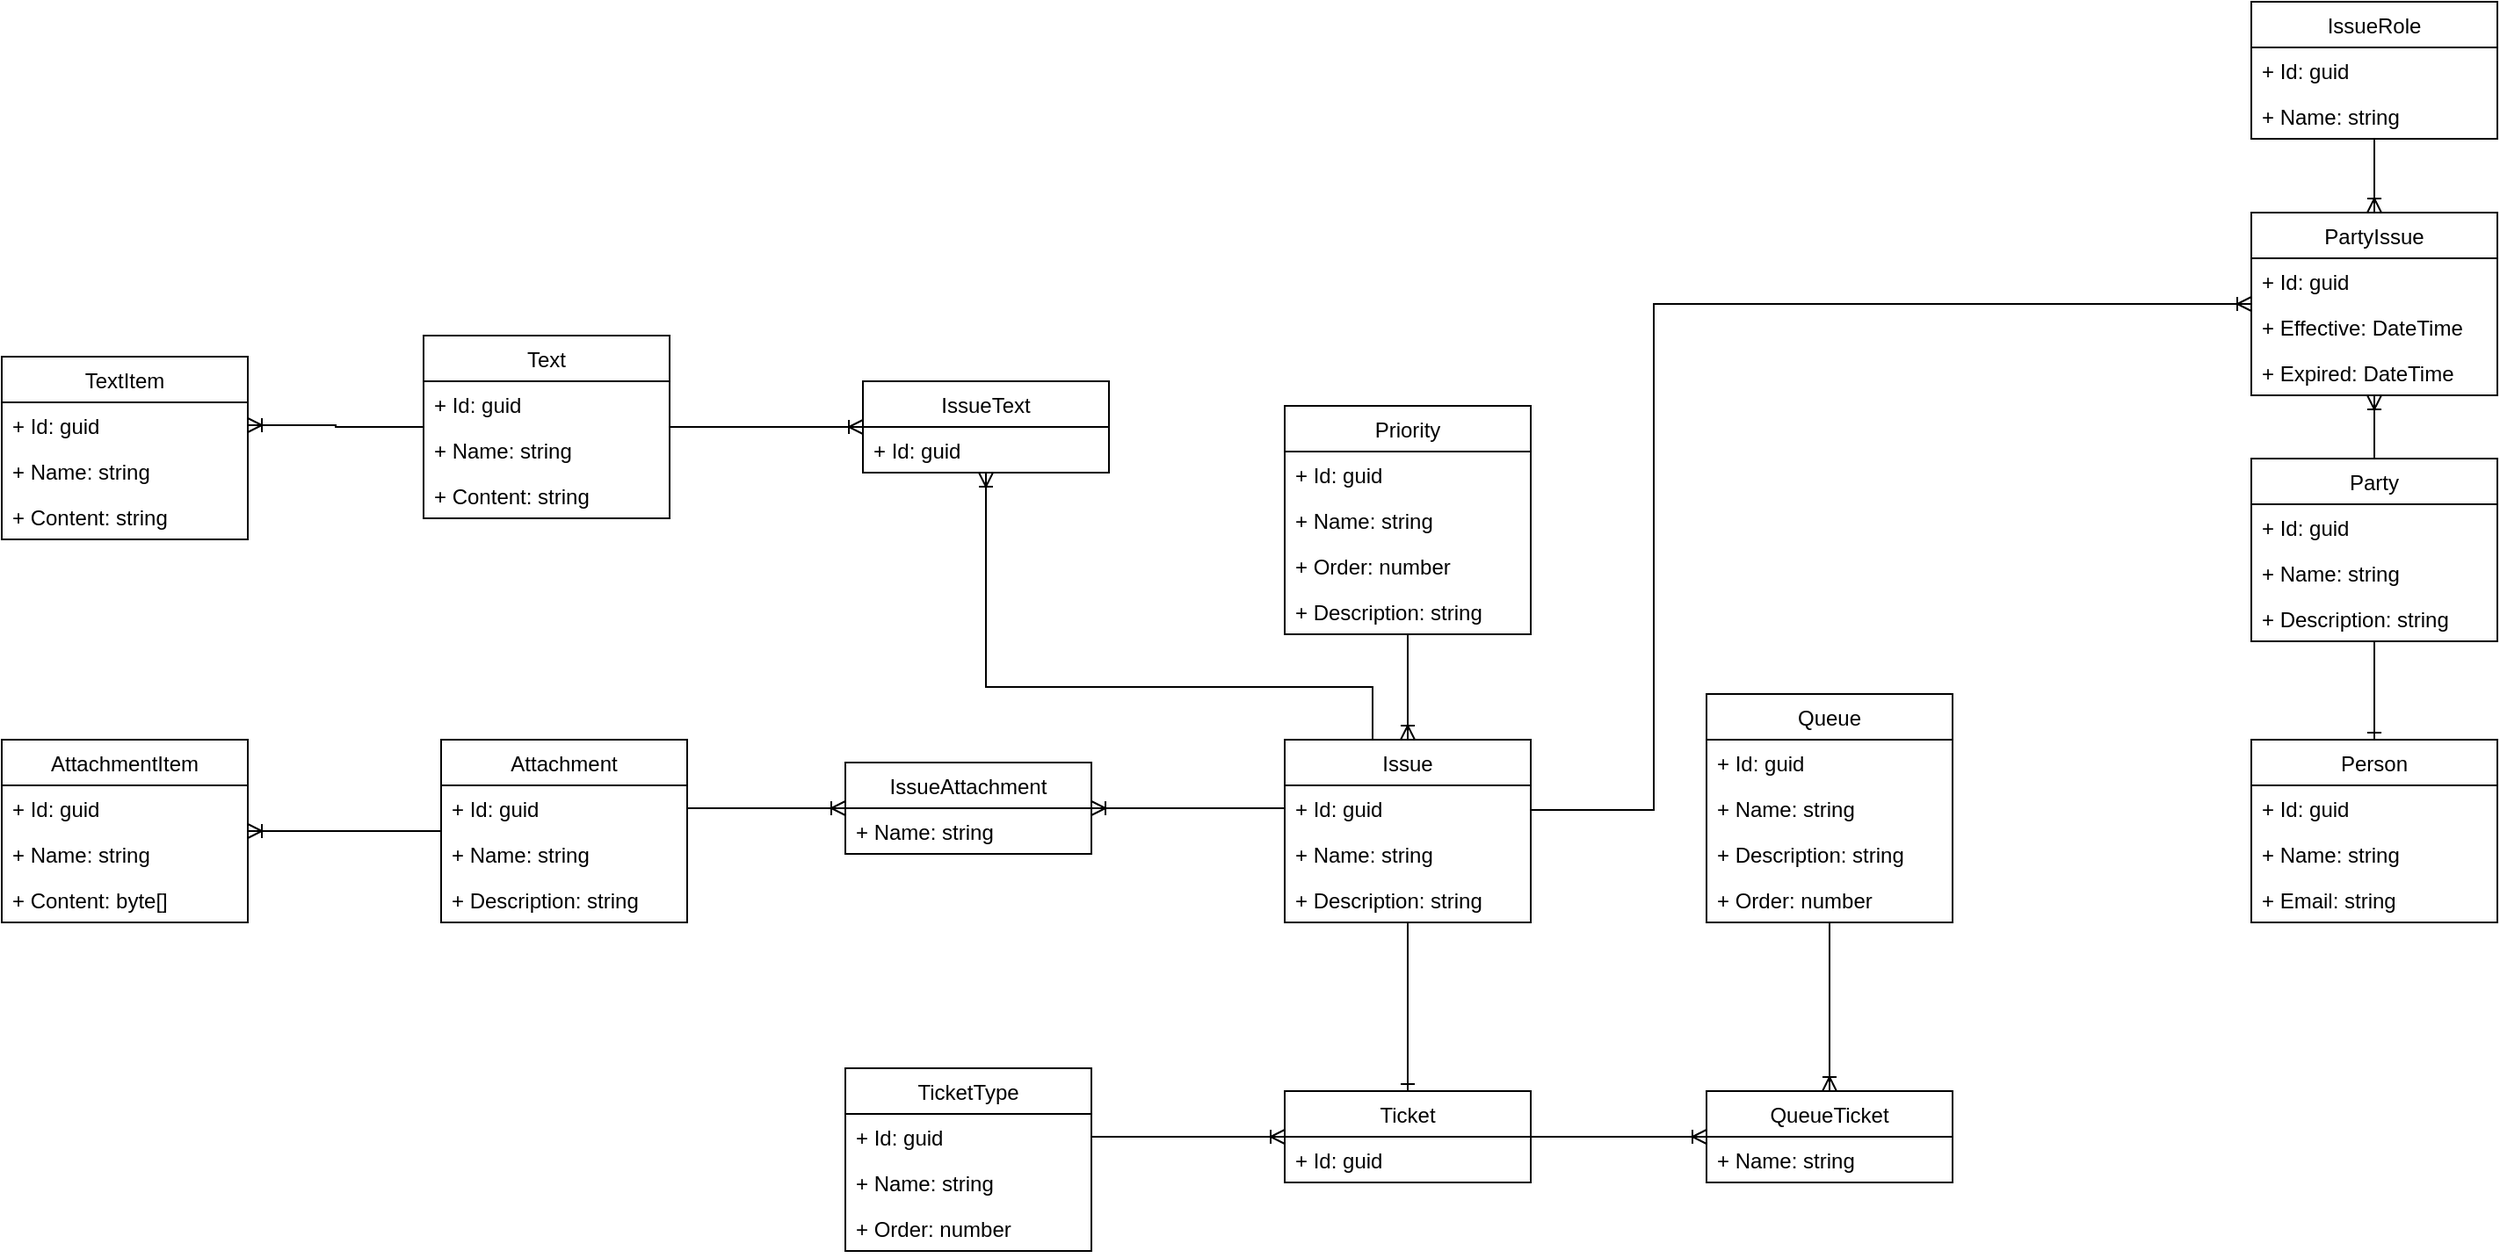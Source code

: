 <mxfile version="20.6.2" type="github">
  <diagram id="725YP466rwQ9yF5KesJ6" name="หน้า-1">
    <mxGraphModel dx="2583" dy="1631" grid="1" gridSize="10" guides="1" tooltips="1" connect="1" arrows="1" fold="1" page="1" pageScale="1" pageWidth="1100" pageHeight="850" math="0" shadow="0">
      <root>
        <mxCell id="0" />
        <mxCell id="1" parent="0" />
        <mxCell id="l0HiNboqYedKOfi41QnO-49" style="edgeStyle=orthogonalEdgeStyle;rounded=0;orthogonalLoop=1;jettySize=auto;html=1;startArrow=ERoneToMany;startFill=0;endArrow=none;endFill=0;" edge="1" parent="1" source="l0HiNboqYedKOfi41QnO-1" target="l0HiNboqYedKOfi41QnO-44">
          <mxGeometry relative="1" as="geometry" />
        </mxCell>
        <mxCell id="l0HiNboqYedKOfi41QnO-1" value="Issue" style="swimlane;fontStyle=0;childLayout=stackLayout;horizontal=1;startSize=26;fillColor=none;horizontalStack=0;resizeParent=1;resizeParentMax=0;resizeLast=0;collapsible=1;marginBottom=0;" vertex="1" parent="1">
          <mxGeometry x="130" y="100" width="140" height="104" as="geometry" />
        </mxCell>
        <mxCell id="l0HiNboqYedKOfi41QnO-2" value="+ Id: guid" style="text;strokeColor=none;fillColor=none;align=left;verticalAlign=top;spacingLeft=4;spacingRight=4;overflow=hidden;rotatable=0;points=[[0,0.5],[1,0.5]];portConstraint=eastwest;" vertex="1" parent="l0HiNboqYedKOfi41QnO-1">
          <mxGeometry y="26" width="140" height="26" as="geometry" />
        </mxCell>
        <mxCell id="l0HiNboqYedKOfi41QnO-3" value="+ Name: string" style="text;strokeColor=none;fillColor=none;align=left;verticalAlign=top;spacingLeft=4;spacingRight=4;overflow=hidden;rotatable=0;points=[[0,0.5],[1,0.5]];portConstraint=eastwest;" vertex="1" parent="l0HiNboqYedKOfi41QnO-1">
          <mxGeometry y="52" width="140" height="26" as="geometry" />
        </mxCell>
        <mxCell id="l0HiNboqYedKOfi41QnO-4" value="+ Description: string" style="text;strokeColor=none;fillColor=none;align=left;verticalAlign=top;spacingLeft=4;spacingRight=4;overflow=hidden;rotatable=0;points=[[0,0.5],[1,0.5]];portConstraint=eastwest;" vertex="1" parent="l0HiNboqYedKOfi41QnO-1">
          <mxGeometry y="78" width="140" height="26" as="geometry" />
        </mxCell>
        <mxCell id="l0HiNboqYedKOfi41QnO-9" style="edgeStyle=orthogonalEdgeStyle;rounded=0;orthogonalLoop=1;jettySize=auto;html=1;endArrow=none;endFill=0;startArrow=ERone;startFill=0;" edge="1" parent="1" source="l0HiNboqYedKOfi41QnO-5" target="l0HiNboqYedKOfi41QnO-1">
          <mxGeometry relative="1" as="geometry">
            <Array as="points">
              <mxPoint x="200" y="162" />
            </Array>
          </mxGeometry>
        </mxCell>
        <mxCell id="l0HiNboqYedKOfi41QnO-5" value="Ticket" style="swimlane;fontStyle=0;childLayout=stackLayout;horizontal=1;startSize=26;fillColor=none;horizontalStack=0;resizeParent=1;resizeParentMax=0;resizeLast=0;collapsible=1;marginBottom=0;" vertex="1" parent="1">
          <mxGeometry x="130" y="300" width="140" height="52" as="geometry" />
        </mxCell>
        <mxCell id="l0HiNboqYedKOfi41QnO-6" value="+ Id: guid" style="text;strokeColor=none;fillColor=none;align=left;verticalAlign=top;spacingLeft=4;spacingRight=4;overflow=hidden;rotatable=0;points=[[0,0.5],[1,0.5]];portConstraint=eastwest;" vertex="1" parent="l0HiNboqYedKOfi41QnO-5">
          <mxGeometry y="26" width="140" height="26" as="geometry" />
        </mxCell>
        <mxCell id="l0HiNboqYedKOfi41QnO-10" value="TicketType" style="swimlane;fontStyle=0;childLayout=stackLayout;horizontal=1;startSize=26;fillColor=none;horizontalStack=0;resizeParent=1;resizeParentMax=0;resizeLast=0;collapsible=1;marginBottom=0;" vertex="1" parent="1">
          <mxGeometry x="-120" y="287" width="140" height="104" as="geometry" />
        </mxCell>
        <mxCell id="l0HiNboqYedKOfi41QnO-11" value="+ Id: guid" style="text;strokeColor=none;fillColor=none;align=left;verticalAlign=top;spacingLeft=4;spacingRight=4;overflow=hidden;rotatable=0;points=[[0,0.5],[1,0.5]];portConstraint=eastwest;" vertex="1" parent="l0HiNboqYedKOfi41QnO-10">
          <mxGeometry y="26" width="140" height="26" as="geometry" />
        </mxCell>
        <mxCell id="l0HiNboqYedKOfi41QnO-21" value="+ Name: string" style="text;strokeColor=none;fillColor=none;align=left;verticalAlign=top;spacingLeft=4;spacingRight=4;overflow=hidden;rotatable=0;points=[[0,0.5],[1,0.5]];portConstraint=eastwest;" vertex="1" parent="l0HiNboqYedKOfi41QnO-10">
          <mxGeometry y="52" width="140" height="26" as="geometry" />
        </mxCell>
        <mxCell id="l0HiNboqYedKOfi41QnO-51" value="+ Order: number" style="text;strokeColor=none;fillColor=none;align=left;verticalAlign=top;spacingLeft=4;spacingRight=4;overflow=hidden;rotatable=0;points=[[0,0.5],[1,0.5]];portConstraint=eastwest;" vertex="1" parent="l0HiNboqYedKOfi41QnO-10">
          <mxGeometry y="78" width="140" height="26" as="geometry" />
        </mxCell>
        <mxCell id="l0HiNboqYedKOfi41QnO-14" style="edgeStyle=orthogonalEdgeStyle;rounded=0;orthogonalLoop=1;jettySize=auto;html=1;endArrow=none;endFill=0;startArrow=ERoneToMany;startFill=0;" edge="1" parent="1" source="l0HiNboqYedKOfi41QnO-6" target="l0HiNboqYedKOfi41QnO-10">
          <mxGeometry relative="1" as="geometry">
            <Array as="points">
              <mxPoint x="100" y="326" />
              <mxPoint x="100" y="326" />
            </Array>
          </mxGeometry>
        </mxCell>
        <mxCell id="l0HiNboqYedKOfi41QnO-15" value="Queue" style="swimlane;fontStyle=0;childLayout=stackLayout;horizontal=1;startSize=26;fillColor=none;horizontalStack=0;resizeParent=1;resizeParentMax=0;resizeLast=0;collapsible=1;marginBottom=0;" vertex="1" parent="1">
          <mxGeometry x="370" y="74" width="140" height="130" as="geometry" />
        </mxCell>
        <mxCell id="l0HiNboqYedKOfi41QnO-16" value="+ Id: guid" style="text;strokeColor=none;fillColor=none;align=left;verticalAlign=top;spacingLeft=4;spacingRight=4;overflow=hidden;rotatable=0;points=[[0,0.5],[1,0.5]];portConstraint=eastwest;" vertex="1" parent="l0HiNboqYedKOfi41QnO-15">
          <mxGeometry y="26" width="140" height="26" as="geometry" />
        </mxCell>
        <mxCell id="l0HiNboqYedKOfi41QnO-17" value="+ Name: string" style="text;strokeColor=none;fillColor=none;align=left;verticalAlign=top;spacingLeft=4;spacingRight=4;overflow=hidden;rotatable=0;points=[[0,0.5],[1,0.5]];portConstraint=eastwest;" vertex="1" parent="l0HiNboqYedKOfi41QnO-15">
          <mxGeometry y="52" width="140" height="26" as="geometry" />
        </mxCell>
        <mxCell id="l0HiNboqYedKOfi41QnO-18" value="+ Description: string" style="text;strokeColor=none;fillColor=none;align=left;verticalAlign=top;spacingLeft=4;spacingRight=4;overflow=hidden;rotatable=0;points=[[0,0.5],[1,0.5]];portConstraint=eastwest;" vertex="1" parent="l0HiNboqYedKOfi41QnO-15">
          <mxGeometry y="78" width="140" height="26" as="geometry" />
        </mxCell>
        <mxCell id="l0HiNboqYedKOfi41QnO-52" value="+ Order: number" style="text;strokeColor=none;fillColor=none;align=left;verticalAlign=top;spacingLeft=4;spacingRight=4;overflow=hidden;rotatable=0;points=[[0,0.5],[1,0.5]];portConstraint=eastwest;" vertex="1" parent="l0HiNboqYedKOfi41QnO-15">
          <mxGeometry y="104" width="140" height="26" as="geometry" />
        </mxCell>
        <mxCell id="l0HiNboqYedKOfi41QnO-26" style="edgeStyle=orthogonalEdgeStyle;rounded=0;orthogonalLoop=1;jettySize=auto;html=1;startArrow=ERoneToMany;startFill=0;endArrow=none;endFill=0;" edge="1" parent="1" source="l0HiNboqYedKOfi41QnO-22" target="l0HiNboqYedKOfi41QnO-5">
          <mxGeometry relative="1" as="geometry">
            <Array as="points">
              <mxPoint x="430" y="320" />
            </Array>
          </mxGeometry>
        </mxCell>
        <mxCell id="l0HiNboqYedKOfi41QnO-27" style="edgeStyle=orthogonalEdgeStyle;rounded=0;orthogonalLoop=1;jettySize=auto;html=1;startArrow=ERoneToMany;startFill=0;endArrow=none;endFill=0;" edge="1" parent="1" source="l0HiNboqYedKOfi41QnO-22" target="l0HiNboqYedKOfi41QnO-15">
          <mxGeometry relative="1" as="geometry">
            <Array as="points">
              <mxPoint x="440" y="240" />
              <mxPoint x="440" y="240" />
            </Array>
          </mxGeometry>
        </mxCell>
        <mxCell id="l0HiNboqYedKOfi41QnO-22" value="QueueTicket" style="swimlane;fontStyle=0;childLayout=stackLayout;horizontal=1;startSize=26;fillColor=none;horizontalStack=0;resizeParent=1;resizeParentMax=0;resizeLast=0;collapsible=1;marginBottom=0;" vertex="1" parent="1">
          <mxGeometry x="370" y="300" width="140" height="52" as="geometry" />
        </mxCell>
        <mxCell id="l0HiNboqYedKOfi41QnO-23" value="+ Name: string" style="text;strokeColor=none;fillColor=none;align=left;verticalAlign=top;spacingLeft=4;spacingRight=4;overflow=hidden;rotatable=0;points=[[0,0.5],[1,0.5]];portConstraint=eastwest;" vertex="1" parent="l0HiNboqYedKOfi41QnO-22">
          <mxGeometry y="26" width="140" height="26" as="geometry" />
        </mxCell>
        <mxCell id="l0HiNboqYedKOfi41QnO-28" value="Attachment" style="swimlane;fontStyle=0;childLayout=stackLayout;horizontal=1;startSize=26;fillColor=none;horizontalStack=0;resizeParent=1;resizeParentMax=0;resizeLast=0;collapsible=1;marginBottom=0;" vertex="1" parent="1">
          <mxGeometry x="-350" y="100" width="140" height="104" as="geometry" />
        </mxCell>
        <mxCell id="l0HiNboqYedKOfi41QnO-29" value="+ Id: guid" style="text;strokeColor=none;fillColor=none;align=left;verticalAlign=top;spacingLeft=4;spacingRight=4;overflow=hidden;rotatable=0;points=[[0,0.5],[1,0.5]];portConstraint=eastwest;" vertex="1" parent="l0HiNboqYedKOfi41QnO-28">
          <mxGeometry y="26" width="140" height="26" as="geometry" />
        </mxCell>
        <mxCell id="l0HiNboqYedKOfi41QnO-30" value="+ Name: string" style="text;strokeColor=none;fillColor=none;align=left;verticalAlign=top;spacingLeft=4;spacingRight=4;overflow=hidden;rotatable=0;points=[[0,0.5],[1,0.5]];portConstraint=eastwest;" vertex="1" parent="l0HiNboqYedKOfi41QnO-28">
          <mxGeometry y="52" width="140" height="26" as="geometry" />
        </mxCell>
        <mxCell id="l0HiNboqYedKOfi41QnO-31" value="+ Description: string" style="text;strokeColor=none;fillColor=none;align=left;verticalAlign=top;spacingLeft=4;spacingRight=4;overflow=hidden;rotatable=0;points=[[0,0.5],[1,0.5]];portConstraint=eastwest;" vertex="1" parent="l0HiNboqYedKOfi41QnO-28">
          <mxGeometry y="78" width="140" height="26" as="geometry" />
        </mxCell>
        <mxCell id="l0HiNboqYedKOfi41QnO-36" style="edgeStyle=orthogonalEdgeStyle;rounded=0;orthogonalLoop=1;jettySize=auto;html=1;startArrow=ERoneToMany;startFill=0;endArrow=none;endFill=0;" edge="1" parent="1" source="l0HiNboqYedKOfi41QnO-32" target="l0HiNboqYedKOfi41QnO-28">
          <mxGeometry relative="1" as="geometry" />
        </mxCell>
        <mxCell id="l0HiNboqYedKOfi41QnO-32" value="AttachmentItem" style="swimlane;fontStyle=0;childLayout=stackLayout;horizontal=1;startSize=26;fillColor=none;horizontalStack=0;resizeParent=1;resizeParentMax=0;resizeLast=0;collapsible=1;marginBottom=0;" vertex="1" parent="1">
          <mxGeometry x="-600" y="100" width="140" height="104" as="geometry" />
        </mxCell>
        <mxCell id="l0HiNboqYedKOfi41QnO-33" value="+ Id: guid" style="text;strokeColor=none;fillColor=none;align=left;verticalAlign=top;spacingLeft=4;spacingRight=4;overflow=hidden;rotatable=0;points=[[0,0.5],[1,0.5]];portConstraint=eastwest;" vertex="1" parent="l0HiNboqYedKOfi41QnO-32">
          <mxGeometry y="26" width="140" height="26" as="geometry" />
        </mxCell>
        <mxCell id="l0HiNboqYedKOfi41QnO-34" value="+ Name: string" style="text;strokeColor=none;fillColor=none;align=left;verticalAlign=top;spacingLeft=4;spacingRight=4;overflow=hidden;rotatable=0;points=[[0,0.5],[1,0.5]];portConstraint=eastwest;" vertex="1" parent="l0HiNboqYedKOfi41QnO-32">
          <mxGeometry y="52" width="140" height="26" as="geometry" />
        </mxCell>
        <mxCell id="l0HiNboqYedKOfi41QnO-35" value="+ Content: byte[]" style="text;strokeColor=none;fillColor=none;align=left;verticalAlign=top;spacingLeft=4;spacingRight=4;overflow=hidden;rotatable=0;points=[[0,0.5],[1,0.5]];portConstraint=eastwest;" vertex="1" parent="l0HiNboqYedKOfi41QnO-32">
          <mxGeometry y="78" width="140" height="26" as="geometry" />
        </mxCell>
        <mxCell id="l0HiNboqYedKOfi41QnO-39" style="edgeStyle=orthogonalEdgeStyle;rounded=0;orthogonalLoop=1;jettySize=auto;html=1;startArrow=ERoneToMany;startFill=0;endArrow=none;endFill=0;" edge="1" parent="1" source="l0HiNboqYedKOfi41QnO-37" target="l0HiNboqYedKOfi41QnO-29">
          <mxGeometry relative="1" as="geometry" />
        </mxCell>
        <mxCell id="l0HiNboqYedKOfi41QnO-40" style="edgeStyle=orthogonalEdgeStyle;rounded=0;orthogonalLoop=1;jettySize=auto;html=1;startArrow=ERoneToMany;startFill=0;endArrow=none;endFill=0;" edge="1" parent="1" source="l0HiNboqYedKOfi41QnO-37" target="l0HiNboqYedKOfi41QnO-2">
          <mxGeometry relative="1" as="geometry" />
        </mxCell>
        <mxCell id="l0HiNboqYedKOfi41QnO-37" value="IssueAttachment" style="swimlane;fontStyle=0;childLayout=stackLayout;horizontal=1;startSize=26;fillColor=none;horizontalStack=0;resizeParent=1;resizeParentMax=0;resizeLast=0;collapsible=1;marginBottom=0;" vertex="1" parent="1">
          <mxGeometry x="-120" y="113" width="140" height="52" as="geometry" />
        </mxCell>
        <mxCell id="l0HiNboqYedKOfi41QnO-38" value="+ Name: string" style="text;strokeColor=none;fillColor=none;align=left;verticalAlign=top;spacingLeft=4;spacingRight=4;overflow=hidden;rotatable=0;points=[[0,0.5],[1,0.5]];portConstraint=eastwest;" vertex="1" parent="l0HiNboqYedKOfi41QnO-37">
          <mxGeometry y="26" width="140" height="26" as="geometry" />
        </mxCell>
        <mxCell id="l0HiNboqYedKOfi41QnO-44" value="Priority" style="swimlane;fontStyle=0;childLayout=stackLayout;horizontal=1;startSize=26;fillColor=none;horizontalStack=0;resizeParent=1;resizeParentMax=0;resizeLast=0;collapsible=1;marginBottom=0;" vertex="1" parent="1">
          <mxGeometry x="130" y="-90" width="140" height="130" as="geometry" />
        </mxCell>
        <mxCell id="l0HiNboqYedKOfi41QnO-45" value="+ Id: guid" style="text;strokeColor=none;fillColor=none;align=left;verticalAlign=top;spacingLeft=4;spacingRight=4;overflow=hidden;rotatable=0;points=[[0,0.5],[1,0.5]];portConstraint=eastwest;" vertex="1" parent="l0HiNboqYedKOfi41QnO-44">
          <mxGeometry y="26" width="140" height="26" as="geometry" />
        </mxCell>
        <mxCell id="l0HiNboqYedKOfi41QnO-46" value="+ Name: string" style="text;strokeColor=none;fillColor=none;align=left;verticalAlign=top;spacingLeft=4;spacingRight=4;overflow=hidden;rotatable=0;points=[[0,0.5],[1,0.5]];portConstraint=eastwest;" vertex="1" parent="l0HiNboqYedKOfi41QnO-44">
          <mxGeometry y="52" width="140" height="26" as="geometry" />
        </mxCell>
        <mxCell id="l0HiNboqYedKOfi41QnO-47" value="+ Order: number" style="text;strokeColor=none;fillColor=none;align=left;verticalAlign=top;spacingLeft=4;spacingRight=4;overflow=hidden;rotatable=0;points=[[0,0.5],[1,0.5]];portConstraint=eastwest;" vertex="1" parent="l0HiNboqYedKOfi41QnO-44">
          <mxGeometry y="78" width="140" height="26" as="geometry" />
        </mxCell>
        <mxCell id="l0HiNboqYedKOfi41QnO-50" value="+ Description: string" style="text;strokeColor=none;fillColor=none;align=left;verticalAlign=top;spacingLeft=4;spacingRight=4;overflow=hidden;rotatable=0;points=[[0,0.5],[1,0.5]];portConstraint=eastwest;" vertex="1" parent="l0HiNboqYedKOfi41QnO-44">
          <mxGeometry y="104" width="140" height="26" as="geometry" />
        </mxCell>
        <mxCell id="l0HiNboqYedKOfi41QnO-53" value="Party" style="swimlane;fontStyle=0;childLayout=stackLayout;horizontal=1;startSize=26;fillColor=none;horizontalStack=0;resizeParent=1;resizeParentMax=0;resizeLast=0;collapsible=1;marginBottom=0;" vertex="1" parent="1">
          <mxGeometry x="680" y="-60" width="140" height="104" as="geometry" />
        </mxCell>
        <mxCell id="l0HiNboqYedKOfi41QnO-54" value="+ Id: guid" style="text;strokeColor=none;fillColor=none;align=left;verticalAlign=top;spacingLeft=4;spacingRight=4;overflow=hidden;rotatable=0;points=[[0,0.5],[1,0.5]];portConstraint=eastwest;" vertex="1" parent="l0HiNboqYedKOfi41QnO-53">
          <mxGeometry y="26" width="140" height="26" as="geometry" />
        </mxCell>
        <mxCell id="l0HiNboqYedKOfi41QnO-55" value="+ Name: string" style="text;strokeColor=none;fillColor=none;align=left;verticalAlign=top;spacingLeft=4;spacingRight=4;overflow=hidden;rotatable=0;points=[[0,0.5],[1,0.5]];portConstraint=eastwest;" vertex="1" parent="l0HiNboqYedKOfi41QnO-53">
          <mxGeometry y="52" width="140" height="26" as="geometry" />
        </mxCell>
        <mxCell id="l0HiNboqYedKOfi41QnO-56" value="+ Description: string" style="text;strokeColor=none;fillColor=none;align=left;verticalAlign=top;spacingLeft=4;spacingRight=4;overflow=hidden;rotatable=0;points=[[0,0.5],[1,0.5]];portConstraint=eastwest;" vertex="1" parent="l0HiNboqYedKOfi41QnO-53">
          <mxGeometry y="78" width="140" height="26" as="geometry" />
        </mxCell>
        <mxCell id="l0HiNboqYedKOfi41QnO-61" style="edgeStyle=orthogonalEdgeStyle;rounded=0;orthogonalLoop=1;jettySize=auto;html=1;startArrow=ERoneToMany;startFill=0;endArrow=none;endFill=0;" edge="1" parent="1" source="l0HiNboqYedKOfi41QnO-57" target="l0HiNboqYedKOfi41QnO-1">
          <mxGeometry relative="1" as="geometry">
            <Array as="points">
              <mxPoint x="340" y="140" />
            </Array>
          </mxGeometry>
        </mxCell>
        <mxCell id="l0HiNboqYedKOfi41QnO-62" style="edgeStyle=orthogonalEdgeStyle;rounded=0;orthogonalLoop=1;jettySize=auto;html=1;startArrow=ERoneToMany;startFill=0;endArrow=none;endFill=0;" edge="1" parent="1" source="l0HiNboqYedKOfi41QnO-57" target="l0HiNboqYedKOfi41QnO-53">
          <mxGeometry relative="1" as="geometry" />
        </mxCell>
        <mxCell id="l0HiNboqYedKOfi41QnO-72" style="edgeStyle=orthogonalEdgeStyle;rounded=0;orthogonalLoop=1;jettySize=auto;html=1;startArrow=ERoneToMany;startFill=0;endArrow=none;endFill=0;" edge="1" parent="1" source="l0HiNboqYedKOfi41QnO-57" target="l0HiNboqYedKOfi41QnO-68">
          <mxGeometry relative="1" as="geometry" />
        </mxCell>
        <mxCell id="l0HiNboqYedKOfi41QnO-57" value="PartyIssue" style="swimlane;fontStyle=0;childLayout=stackLayout;horizontal=1;startSize=26;fillColor=none;horizontalStack=0;resizeParent=1;resizeParentMax=0;resizeLast=0;collapsible=1;marginBottom=0;" vertex="1" parent="1">
          <mxGeometry x="680" y="-200" width="140" height="104" as="geometry" />
        </mxCell>
        <mxCell id="l0HiNboqYedKOfi41QnO-58" value="+ Id: guid" style="text;strokeColor=none;fillColor=none;align=left;verticalAlign=top;spacingLeft=4;spacingRight=4;overflow=hidden;rotatable=0;points=[[0,0.5],[1,0.5]];portConstraint=eastwest;" vertex="1" parent="l0HiNboqYedKOfi41QnO-57">
          <mxGeometry y="26" width="140" height="26" as="geometry" />
        </mxCell>
        <mxCell id="l0HiNboqYedKOfi41QnO-89" value="+ Effective: DateTime" style="text;strokeColor=none;fillColor=none;align=left;verticalAlign=top;spacingLeft=4;spacingRight=4;overflow=hidden;rotatable=0;points=[[0,0.5],[1,0.5]];portConstraint=eastwest;" vertex="1" parent="l0HiNboqYedKOfi41QnO-57">
          <mxGeometry y="52" width="140" height="26" as="geometry" />
        </mxCell>
        <mxCell id="l0HiNboqYedKOfi41QnO-90" value="+ Expired: DateTime" style="text;strokeColor=none;fillColor=none;align=left;verticalAlign=top;spacingLeft=4;spacingRight=4;overflow=hidden;rotatable=0;points=[[0,0.5],[1,0.5]];portConstraint=eastwest;" vertex="1" parent="l0HiNboqYedKOfi41QnO-57">
          <mxGeometry y="78" width="140" height="26" as="geometry" />
        </mxCell>
        <mxCell id="l0HiNboqYedKOfi41QnO-67" style="edgeStyle=orthogonalEdgeStyle;rounded=0;orthogonalLoop=1;jettySize=auto;html=1;startArrow=ERone;startFill=0;endArrow=none;endFill=0;" edge="1" parent="1" source="l0HiNboqYedKOfi41QnO-63" target="l0HiNboqYedKOfi41QnO-53">
          <mxGeometry relative="1" as="geometry" />
        </mxCell>
        <mxCell id="l0HiNboqYedKOfi41QnO-63" value="Person" style="swimlane;fontStyle=0;childLayout=stackLayout;horizontal=1;startSize=26;fillColor=none;horizontalStack=0;resizeParent=1;resizeParentMax=0;resizeLast=0;collapsible=1;marginBottom=0;" vertex="1" parent="1">
          <mxGeometry x="680" y="100" width="140" height="104" as="geometry" />
        </mxCell>
        <mxCell id="l0HiNboqYedKOfi41QnO-64" value="+ Id: guid" style="text;strokeColor=none;fillColor=none;align=left;verticalAlign=top;spacingLeft=4;spacingRight=4;overflow=hidden;rotatable=0;points=[[0,0.5],[1,0.5]];portConstraint=eastwest;" vertex="1" parent="l0HiNboqYedKOfi41QnO-63">
          <mxGeometry y="26" width="140" height="26" as="geometry" />
        </mxCell>
        <mxCell id="l0HiNboqYedKOfi41QnO-65" value="+ Name: string" style="text;strokeColor=none;fillColor=none;align=left;verticalAlign=top;spacingLeft=4;spacingRight=4;overflow=hidden;rotatable=0;points=[[0,0.5],[1,0.5]];portConstraint=eastwest;" vertex="1" parent="l0HiNboqYedKOfi41QnO-63">
          <mxGeometry y="52" width="140" height="26" as="geometry" />
        </mxCell>
        <mxCell id="l0HiNboqYedKOfi41QnO-66" value="+ Email: string" style="text;strokeColor=none;fillColor=none;align=left;verticalAlign=top;spacingLeft=4;spacingRight=4;overflow=hidden;rotatable=0;points=[[0,0.5],[1,0.5]];portConstraint=eastwest;" vertex="1" parent="l0HiNboqYedKOfi41QnO-63">
          <mxGeometry y="78" width="140" height="26" as="geometry" />
        </mxCell>
        <mxCell id="l0HiNboqYedKOfi41QnO-68" value="IssueRole" style="swimlane;fontStyle=0;childLayout=stackLayout;horizontal=1;startSize=26;fillColor=none;horizontalStack=0;resizeParent=1;resizeParentMax=0;resizeLast=0;collapsible=1;marginBottom=0;" vertex="1" parent="1">
          <mxGeometry x="680" y="-320" width="140" height="78" as="geometry" />
        </mxCell>
        <mxCell id="l0HiNboqYedKOfi41QnO-69" value="+ Id: guid" style="text;strokeColor=none;fillColor=none;align=left;verticalAlign=top;spacingLeft=4;spacingRight=4;overflow=hidden;rotatable=0;points=[[0,0.5],[1,0.5]];portConstraint=eastwest;" vertex="1" parent="l0HiNboqYedKOfi41QnO-68">
          <mxGeometry y="26" width="140" height="26" as="geometry" />
        </mxCell>
        <mxCell id="l0HiNboqYedKOfi41QnO-70" value="+ Name: string" style="text;strokeColor=none;fillColor=none;align=left;verticalAlign=top;spacingLeft=4;spacingRight=4;overflow=hidden;rotatable=0;points=[[0,0.5],[1,0.5]];portConstraint=eastwest;" vertex="1" parent="l0HiNboqYedKOfi41QnO-68">
          <mxGeometry y="52" width="140" height="26" as="geometry" />
        </mxCell>
        <mxCell id="l0HiNboqYedKOfi41QnO-73" value="Text" style="swimlane;fontStyle=0;childLayout=stackLayout;horizontal=1;startSize=26;fillColor=none;horizontalStack=0;resizeParent=1;resizeParentMax=0;resizeLast=0;collapsible=1;marginBottom=0;" vertex="1" parent="1">
          <mxGeometry x="-360" y="-130" width="140" height="104" as="geometry" />
        </mxCell>
        <mxCell id="l0HiNboqYedKOfi41QnO-74" value="+ Id: guid" style="text;strokeColor=none;fillColor=none;align=left;verticalAlign=top;spacingLeft=4;spacingRight=4;overflow=hidden;rotatable=0;points=[[0,0.5],[1,0.5]];portConstraint=eastwest;" vertex="1" parent="l0HiNboqYedKOfi41QnO-73">
          <mxGeometry y="26" width="140" height="26" as="geometry" />
        </mxCell>
        <mxCell id="l0HiNboqYedKOfi41QnO-75" value="+ Name: string" style="text;strokeColor=none;fillColor=none;align=left;verticalAlign=top;spacingLeft=4;spacingRight=4;overflow=hidden;rotatable=0;points=[[0,0.5],[1,0.5]];portConstraint=eastwest;" vertex="1" parent="l0HiNboqYedKOfi41QnO-73">
          <mxGeometry y="52" width="140" height="26" as="geometry" />
        </mxCell>
        <mxCell id="l0HiNboqYedKOfi41QnO-76" value="+ Content: string" style="text;strokeColor=none;fillColor=none;align=left;verticalAlign=top;spacingLeft=4;spacingRight=4;overflow=hidden;rotatable=0;points=[[0,0.5],[1,0.5]];portConstraint=eastwest;" vertex="1" parent="l0HiNboqYedKOfi41QnO-73">
          <mxGeometry y="78" width="140" height="26" as="geometry" />
        </mxCell>
        <mxCell id="l0HiNboqYedKOfi41QnO-77" value="TextItem" style="swimlane;fontStyle=0;childLayout=stackLayout;horizontal=1;startSize=26;fillColor=none;horizontalStack=0;resizeParent=1;resizeParentMax=0;resizeLast=0;collapsible=1;marginBottom=0;" vertex="1" parent="1">
          <mxGeometry x="-600" y="-118" width="140" height="104" as="geometry" />
        </mxCell>
        <mxCell id="l0HiNboqYedKOfi41QnO-78" value="+ Id: guid" style="text;strokeColor=none;fillColor=none;align=left;verticalAlign=top;spacingLeft=4;spacingRight=4;overflow=hidden;rotatable=0;points=[[0,0.5],[1,0.5]];portConstraint=eastwest;" vertex="1" parent="l0HiNboqYedKOfi41QnO-77">
          <mxGeometry y="26" width="140" height="26" as="geometry" />
        </mxCell>
        <mxCell id="l0HiNboqYedKOfi41QnO-79" value="+ Name: string" style="text;strokeColor=none;fillColor=none;align=left;verticalAlign=top;spacingLeft=4;spacingRight=4;overflow=hidden;rotatable=0;points=[[0,0.5],[1,0.5]];portConstraint=eastwest;" vertex="1" parent="l0HiNboqYedKOfi41QnO-77">
          <mxGeometry y="52" width="140" height="26" as="geometry" />
        </mxCell>
        <mxCell id="l0HiNboqYedKOfi41QnO-80" value="+ Content: string" style="text;strokeColor=none;fillColor=none;align=left;verticalAlign=top;spacingLeft=4;spacingRight=4;overflow=hidden;rotatable=0;points=[[0,0.5],[1,0.5]];portConstraint=eastwest;" vertex="1" parent="l0HiNboqYedKOfi41QnO-77">
          <mxGeometry y="78" width="140" height="26" as="geometry" />
        </mxCell>
        <mxCell id="l0HiNboqYedKOfi41QnO-82" style="edgeStyle=orthogonalEdgeStyle;rounded=0;orthogonalLoop=1;jettySize=auto;html=1;startArrow=ERoneToMany;startFill=0;endArrow=none;endFill=0;" edge="1" parent="1" source="l0HiNboqYedKOfi41QnO-78" target="l0HiNboqYedKOfi41QnO-73">
          <mxGeometry relative="1" as="geometry" />
        </mxCell>
        <mxCell id="l0HiNboqYedKOfi41QnO-87" style="edgeStyle=orthogonalEdgeStyle;rounded=0;orthogonalLoop=1;jettySize=auto;html=1;startArrow=ERoneToMany;startFill=0;endArrow=none;endFill=0;" edge="1" parent="1" source="l0HiNboqYedKOfi41QnO-83" target="l0HiNboqYedKOfi41QnO-1">
          <mxGeometry relative="1" as="geometry">
            <Array as="points">
              <mxPoint x="-40" y="70" />
              <mxPoint x="180" y="70" />
            </Array>
          </mxGeometry>
        </mxCell>
        <mxCell id="l0HiNboqYedKOfi41QnO-88" style="edgeStyle=orthogonalEdgeStyle;rounded=0;orthogonalLoop=1;jettySize=auto;html=1;startArrow=ERoneToMany;startFill=0;endArrow=none;endFill=0;" edge="1" parent="1" source="l0HiNboqYedKOfi41QnO-83" target="l0HiNboqYedKOfi41QnO-73">
          <mxGeometry relative="1" as="geometry" />
        </mxCell>
        <mxCell id="l0HiNboqYedKOfi41QnO-83" value="IssueText" style="swimlane;fontStyle=0;childLayout=stackLayout;horizontal=1;startSize=26;fillColor=none;horizontalStack=0;resizeParent=1;resizeParentMax=0;resizeLast=0;collapsible=1;marginBottom=0;" vertex="1" parent="1">
          <mxGeometry x="-110" y="-104" width="140" height="52" as="geometry" />
        </mxCell>
        <mxCell id="l0HiNboqYedKOfi41QnO-84" value="+ Id: guid" style="text;strokeColor=none;fillColor=none;align=left;verticalAlign=top;spacingLeft=4;spacingRight=4;overflow=hidden;rotatable=0;points=[[0,0.5],[1,0.5]];portConstraint=eastwest;" vertex="1" parent="l0HiNboqYedKOfi41QnO-83">
          <mxGeometry y="26" width="140" height="26" as="geometry" />
        </mxCell>
      </root>
    </mxGraphModel>
  </diagram>
</mxfile>

